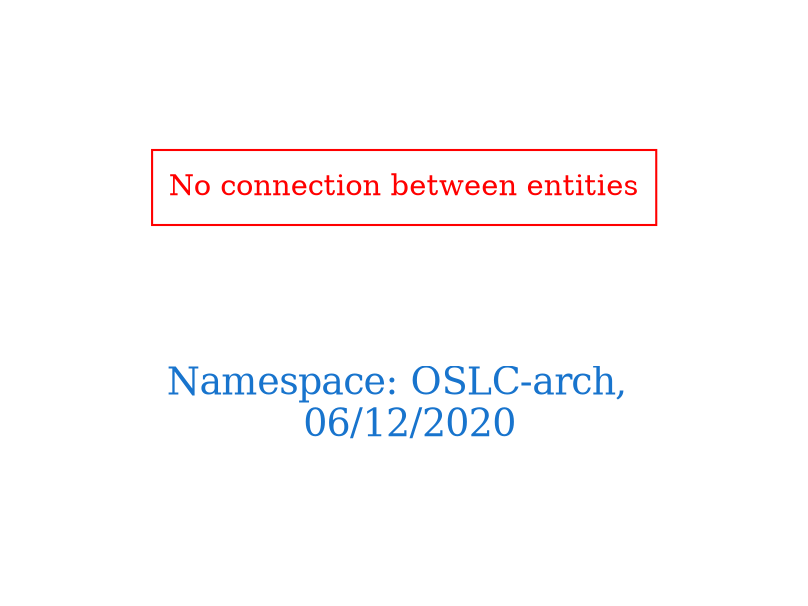 digraph OGIT_ontology {
 graph [ rankdir= LR,pad=1 
fontsize = 18,
fontcolor= dodgerblue3,label = "\n\n\nNamespace: OSLC-arch, \n 06/12/2020"];
node[shape=polygon];
edge [  color="gray81"];

"No connection between entities" [fontcolor = "red",color="red", shape="polygon"]
}
